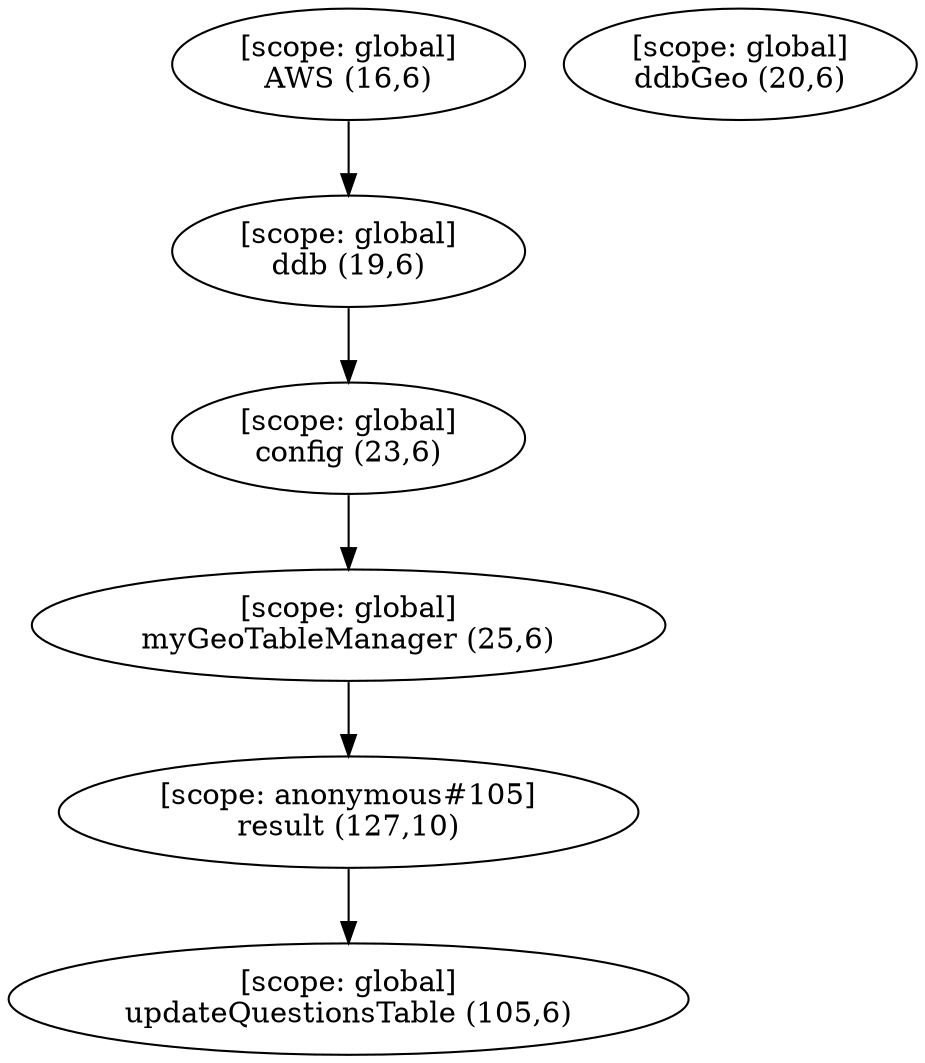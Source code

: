 digraph G {
  graph [ rankdir =TB ];
subgraph global {
  graph [ label = "Scope [global]" ];
  "[scope: global]
AWS (16,6)";
  "[scope: global]
ddbGeo (20,6)";
  "[scope: global]
ddb (19,6)";
  "[scope: global]
config (23,6)";
  "[scope: global]
myGeoTableManager (25,6)";
  "[scope: global]
updateQuestionsTable (105,6)";
}

subgraph anonymous_105 {
  graph [ label = "Scope [anonymous_105]" ];
  "[scope: anonymous#105]
result (127,10)";
}

  "[scope: global]
AWS (16,6)" -> "[scope: global]
ddb (19,6)";
  "[scope: global]
ddb (19,6)" -> "[scope: global]
config (23,6)";
  "[scope: global]
config (23,6)" -> "[scope: global]
myGeoTableManager (25,6)";
  "[scope: global]
myGeoTableManager (25,6)" -> "[scope: anonymous#105]
result (127,10)";
  "[scope: anonymous#105]
result (127,10)" -> "[scope: global]
updateQuestionsTable (105,6)";
}
